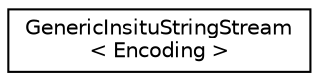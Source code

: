 digraph "Graphical Class Hierarchy"
{
 // LATEX_PDF_SIZE
  edge [fontname="Helvetica",fontsize="10",labelfontname="Helvetica",labelfontsize="10"];
  node [fontname="Helvetica",fontsize="10",shape=record];
  rankdir="LR";
  Node0 [label="GenericInsituStringStream\l\< Encoding \>",height=0.2,width=0.4,color="black", fillcolor="white", style="filled",URL="$struct_generic_insitu_string_stream.html",tooltip="A read-write string stream."];
}
